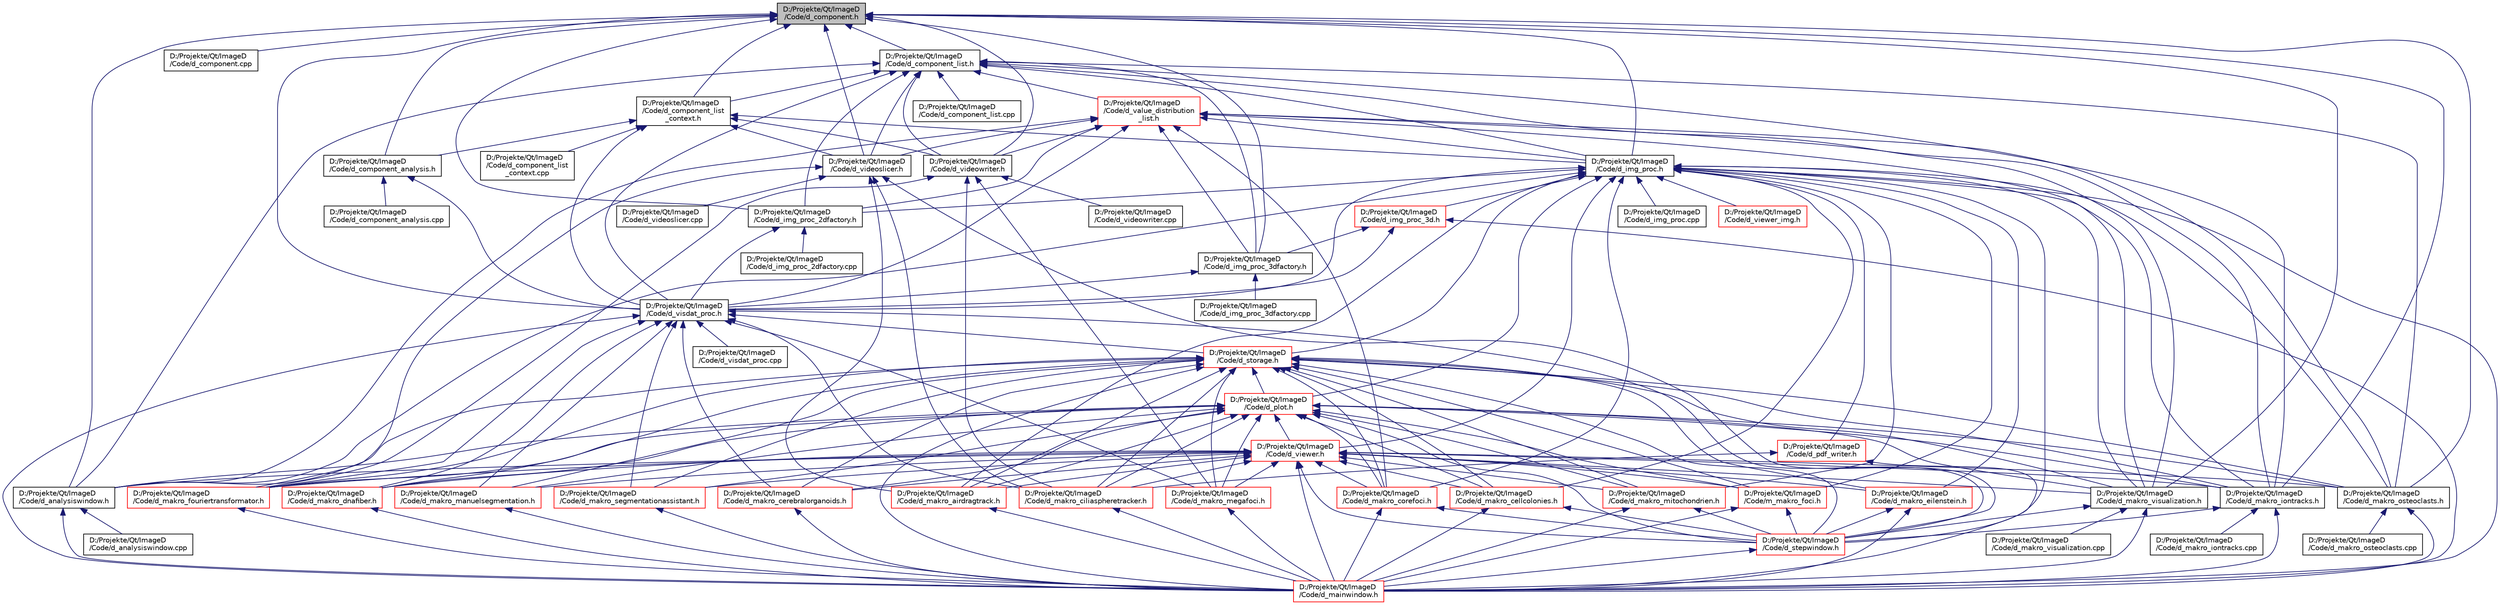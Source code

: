 digraph "D:/Projekte/Qt/ImageD/Code/d_component.h"
{
 // LATEX_PDF_SIZE
  edge [fontname="Helvetica",fontsize="10",labelfontname="Helvetica",labelfontsize="10"];
  node [fontname="Helvetica",fontsize="10",shape=record];
  Node1 [label="D:/Projekte/Qt/ImageD\l/Code/d_component.h",height=0.2,width=0.4,color="black", fillcolor="grey75", style="filled", fontcolor="black",tooltip=" "];
  Node1 -> Node2 [dir="back",color="midnightblue",fontsize="10",style="solid"];
  Node2 [label="D:/Projekte/Qt/ImageD\l/Code/d_analysiswindow.h",height=0.2,width=0.4,color="black", fillcolor="white", style="filled",URL="$d__analysiswindow_8h.html",tooltip=" "];
  Node2 -> Node3 [dir="back",color="midnightblue",fontsize="10",style="solid"];
  Node3 [label="D:/Projekte/Qt/ImageD\l/Code/d_analysiswindow.cpp",height=0.2,width=0.4,color="black", fillcolor="white", style="filled",URL="$d__analysiswindow_8cpp.html",tooltip=" "];
  Node2 -> Node4 [dir="back",color="midnightblue",fontsize="10",style="solid"];
  Node4 [label="D:/Projekte/Qt/ImageD\l/Code/d_mainwindow.h",height=0.2,width=0.4,color="red", fillcolor="white", style="filled",URL="$d__mainwindow_8h.html",tooltip=" "];
  Node1 -> Node7 [dir="back",color="midnightblue",fontsize="10",style="solid"];
  Node7 [label="D:/Projekte/Qt/ImageD\l/Code/d_component.cpp",height=0.2,width=0.4,color="black", fillcolor="white", style="filled",URL="$d__component_8cpp.html",tooltip=" "];
  Node1 -> Node8 [dir="back",color="midnightblue",fontsize="10",style="solid"];
  Node8 [label="D:/Projekte/Qt/ImageD\l/Code/d_component_analysis.h",height=0.2,width=0.4,color="black", fillcolor="white", style="filled",URL="$d__component__analysis_8h.html",tooltip=" "];
  Node8 -> Node9 [dir="back",color="midnightblue",fontsize="10",style="solid"];
  Node9 [label="D:/Projekte/Qt/ImageD\l/Code/d_component_analysis.cpp",height=0.2,width=0.4,color="black", fillcolor="white", style="filled",URL="$d__component__analysis_8cpp.html",tooltip=" "];
  Node8 -> Node10 [dir="back",color="midnightblue",fontsize="10",style="solid"];
  Node10 [label="D:/Projekte/Qt/ImageD\l/Code/d_visdat_proc.h",height=0.2,width=0.4,color="black", fillcolor="white", style="filled",URL="$d__visdat__proc_8h.html",tooltip=" "];
  Node10 -> Node4 [dir="back",color="midnightblue",fontsize="10",style="solid"];
  Node10 -> Node11 [dir="back",color="midnightblue",fontsize="10",style="solid"];
  Node11 [label="D:/Projekte/Qt/ImageD\l/Code/d_makro_cerebralorganoids.h",height=0.2,width=0.4,color="red", fillcolor="white", style="filled",URL="$d__makro__cerebralorganoids_8h.html",tooltip=" "];
  Node11 -> Node4 [dir="back",color="midnightblue",fontsize="10",style="solid"];
  Node10 -> Node13 [dir="back",color="midnightblue",fontsize="10",style="solid"];
  Node13 [label="D:/Projekte/Qt/ImageD\l/Code/d_makro_ciliaspheretracker.h",height=0.2,width=0.4,color="red", fillcolor="white", style="filled",URL="$d__makro__ciliaspheretracker_8h.html",tooltip=" "];
  Node13 -> Node4 [dir="back",color="midnightblue",fontsize="10",style="solid"];
  Node10 -> Node15 [dir="back",color="midnightblue",fontsize="10",style="solid"];
  Node15 [label="D:/Projekte/Qt/ImageD\l/Code/d_makro_dnafiber.h",height=0.2,width=0.4,color="red", fillcolor="white", style="filled",URL="$d__makro__dnafiber_8h.html",tooltip=" "];
  Node15 -> Node4 [dir="back",color="midnightblue",fontsize="10",style="solid"];
  Node10 -> Node17 [dir="back",color="midnightblue",fontsize="10",style="solid"];
  Node17 [label="D:/Projekte/Qt/ImageD\l/Code/d_makro_fouriertransformator.h",height=0.2,width=0.4,color="red", fillcolor="white", style="filled",URL="$d__makro__fouriertransformator_8h.html",tooltip=" "];
  Node17 -> Node4 [dir="back",color="midnightblue",fontsize="10",style="solid"];
  Node10 -> Node19 [dir="back",color="midnightblue",fontsize="10",style="solid"];
  Node19 [label="D:/Projekte/Qt/ImageD\l/Code/d_makro_manuelsegmentation.h",height=0.2,width=0.4,color="red", fillcolor="white", style="filled",URL="$d__makro__manuelsegmentation_8h.html",tooltip=" "];
  Node19 -> Node4 [dir="back",color="midnightblue",fontsize="10",style="solid"];
  Node10 -> Node21 [dir="back",color="midnightblue",fontsize="10",style="solid"];
  Node21 [label="D:/Projekte/Qt/ImageD\l/Code/d_makro_megafoci.h",height=0.2,width=0.4,color="red", fillcolor="white", style="filled",URL="$d__makro__megafoci_8h.html",tooltip=" "];
  Node21 -> Node4 [dir="back",color="midnightblue",fontsize="10",style="solid"];
  Node10 -> Node23 [dir="back",color="midnightblue",fontsize="10",style="solid"];
  Node23 [label="D:/Projekte/Qt/ImageD\l/Code/d_makro_segmentationassistant.h",height=0.2,width=0.4,color="red", fillcolor="white", style="filled",URL="$d__makro__segmentationassistant_8h.html",tooltip=" "];
  Node23 -> Node4 [dir="back",color="midnightblue",fontsize="10",style="solid"];
  Node10 -> Node25 [dir="back",color="midnightblue",fontsize="10",style="solid"];
  Node25 [label="D:/Projekte/Qt/ImageD\l/Code/d_stepwindow.h",height=0.2,width=0.4,color="red", fillcolor="white", style="filled",URL="$d__stepwindow_8h.html",tooltip=" "];
  Node25 -> Node4 [dir="back",color="midnightblue",fontsize="10",style="solid"];
  Node10 -> Node27 [dir="back",color="midnightblue",fontsize="10",style="solid"];
  Node27 [label="D:/Projekte/Qt/ImageD\l/Code/d_storage.h",height=0.2,width=0.4,color="red", fillcolor="white", style="filled",URL="$d__storage_8h.html",tooltip=" "];
  Node27 -> Node2 [dir="back",color="midnightblue",fontsize="10",style="solid"];
  Node27 -> Node4 [dir="back",color="midnightblue",fontsize="10",style="solid"];
  Node27 -> Node28 [dir="back",color="midnightblue",fontsize="10",style="solid"];
  Node28 [label="D:/Projekte/Qt/ImageD\l/Code/d_makro_airdragtrack.h",height=0.2,width=0.4,color="red", fillcolor="white", style="filled",URL="$d__makro__airdragtrack_8h.html",tooltip=" "];
  Node28 -> Node4 [dir="back",color="midnightblue",fontsize="10",style="solid"];
  Node27 -> Node30 [dir="back",color="midnightblue",fontsize="10",style="solid"];
  Node30 [label="D:/Projekte/Qt/ImageD\l/Code/d_makro_cellcolonies.h",height=0.2,width=0.4,color="red", fillcolor="white", style="filled",URL="$d__makro__cellcolonies_8h.html",tooltip=" "];
  Node30 -> Node4 [dir="back",color="midnightblue",fontsize="10",style="solid"];
  Node30 -> Node25 [dir="back",color="midnightblue",fontsize="10",style="solid"];
  Node27 -> Node11 [dir="back",color="midnightblue",fontsize="10",style="solid"];
  Node27 -> Node13 [dir="back",color="midnightblue",fontsize="10",style="solid"];
  Node27 -> Node32 [dir="back",color="midnightblue",fontsize="10",style="solid"];
  Node32 [label="D:/Projekte/Qt/ImageD\l/Code/d_makro_corefoci.h",height=0.2,width=0.4,color="red", fillcolor="white", style="filled",URL="$d__makro__corefoci_8h.html",tooltip=" "];
  Node32 -> Node4 [dir="back",color="midnightblue",fontsize="10",style="solid"];
  Node32 -> Node25 [dir="back",color="midnightblue",fontsize="10",style="solid"];
  Node27 -> Node15 [dir="back",color="midnightblue",fontsize="10",style="solid"];
  Node27 -> Node36 [dir="back",color="midnightblue",fontsize="10",style="solid"];
  Node36 [label="D:/Projekte/Qt/ImageD\l/Code/d_makro_eilenstein.h",height=0.2,width=0.4,color="red", fillcolor="white", style="filled",URL="$d__makro__eilenstein_8h.html",tooltip=" "];
  Node36 -> Node4 [dir="back",color="midnightblue",fontsize="10",style="solid"];
  Node36 -> Node25 [dir="back",color="midnightblue",fontsize="10",style="solid"];
  Node27 -> Node17 [dir="back",color="midnightblue",fontsize="10",style="solid"];
  Node27 -> Node38 [dir="back",color="midnightblue",fontsize="10",style="solid"];
  Node38 [label="D:/Projekte/Qt/ImageD\l/Code/d_makro_iontracks.h",height=0.2,width=0.4,color="black", fillcolor="white", style="filled",URL="$d__makro__iontracks_8h.html",tooltip=" "];
  Node38 -> Node4 [dir="back",color="midnightblue",fontsize="10",style="solid"];
  Node38 -> Node39 [dir="back",color="midnightblue",fontsize="10",style="solid"];
  Node39 [label="D:/Projekte/Qt/ImageD\l/Code/d_makro_iontracks.cpp",height=0.2,width=0.4,color="black", fillcolor="white", style="filled",URL="$d__makro__iontracks_8cpp.html",tooltip=" "];
  Node38 -> Node25 [dir="back",color="midnightblue",fontsize="10",style="solid"];
  Node27 -> Node19 [dir="back",color="midnightblue",fontsize="10",style="solid"];
  Node27 -> Node21 [dir="back",color="midnightblue",fontsize="10",style="solid"];
  Node27 -> Node40 [dir="back",color="midnightblue",fontsize="10",style="solid"];
  Node40 [label="D:/Projekte/Qt/ImageD\l/Code/d_makro_mitochondrien.h",height=0.2,width=0.4,color="red", fillcolor="white", style="filled",URL="$d__makro__mitochondrien_8h.html",tooltip=" "];
  Node40 -> Node4 [dir="back",color="midnightblue",fontsize="10",style="solid"];
  Node40 -> Node25 [dir="back",color="midnightblue",fontsize="10",style="solid"];
  Node27 -> Node42 [dir="back",color="midnightblue",fontsize="10",style="solid"];
  Node42 [label="D:/Projekte/Qt/ImageD\l/Code/d_makro_osteoclasts.h",height=0.2,width=0.4,color="black", fillcolor="white", style="filled",URL="$d__makro__osteoclasts_8h.html",tooltip=" "];
  Node42 -> Node4 [dir="back",color="midnightblue",fontsize="10",style="solid"];
  Node42 -> Node43 [dir="back",color="midnightblue",fontsize="10",style="solid"];
  Node43 [label="D:/Projekte/Qt/ImageD\l/Code/d_makro_osteoclasts.cpp",height=0.2,width=0.4,color="black", fillcolor="white", style="filled",URL="$d__makro__osteoclasts_8cpp.html",tooltip=" "];
  Node27 -> Node23 [dir="back",color="midnightblue",fontsize="10",style="solid"];
  Node27 -> Node44 [dir="back",color="midnightblue",fontsize="10",style="solid"];
  Node44 [label="D:/Projekte/Qt/ImageD\l/Code/d_makro_visualization.h",height=0.2,width=0.4,color="black", fillcolor="white", style="filled",URL="$d__makro__visualization_8h.html",tooltip=" "];
  Node44 -> Node4 [dir="back",color="midnightblue",fontsize="10",style="solid"];
  Node44 -> Node45 [dir="back",color="midnightblue",fontsize="10",style="solid"];
  Node45 [label="D:/Projekte/Qt/ImageD\l/Code/d_makro_visualization.cpp",height=0.2,width=0.4,color="black", fillcolor="white", style="filled",URL="$d__makro__visualization_8cpp.html",tooltip=" "];
  Node44 -> Node25 [dir="back",color="midnightblue",fontsize="10",style="solid"];
  Node27 -> Node46 [dir="back",color="midnightblue",fontsize="10",style="solid"];
  Node46 [label="D:/Projekte/Qt/ImageD\l/Code/d_plot.h",height=0.2,width=0.4,color="red", fillcolor="white", style="filled",URL="$d__plot_8h.html",tooltip=" "];
  Node46 -> Node2 [dir="back",color="midnightblue",fontsize="10",style="solid"];
  Node46 -> Node28 [dir="back",color="midnightblue",fontsize="10",style="solid"];
  Node46 -> Node30 [dir="back",color="midnightblue",fontsize="10",style="solid"];
  Node46 -> Node11 [dir="back",color="midnightblue",fontsize="10",style="solid"];
  Node46 -> Node13 [dir="back",color="midnightblue",fontsize="10",style="solid"];
  Node46 -> Node32 [dir="back",color="midnightblue",fontsize="10",style="solid"];
  Node46 -> Node15 [dir="back",color="midnightblue",fontsize="10",style="solid"];
  Node46 -> Node17 [dir="back",color="midnightblue",fontsize="10",style="solid"];
  Node46 -> Node38 [dir="back",color="midnightblue",fontsize="10",style="solid"];
  Node46 -> Node19 [dir="back",color="midnightblue",fontsize="10",style="solid"];
  Node46 -> Node21 [dir="back",color="midnightblue",fontsize="10",style="solid"];
  Node46 -> Node40 [dir="back",color="midnightblue",fontsize="10",style="solid"];
  Node46 -> Node42 [dir="back",color="midnightblue",fontsize="10",style="solid"];
  Node46 -> Node23 [dir="back",color="midnightblue",fontsize="10",style="solid"];
  Node46 -> Node44 [dir="back",color="midnightblue",fontsize="10",style="solid"];
  Node46 -> Node25 [dir="back",color="midnightblue",fontsize="10",style="solid"];
  Node46 -> Node50 [dir="back",color="midnightblue",fontsize="10",style="solid"];
  Node50 [label="D:/Projekte/Qt/ImageD\l/Code/d_viewer.h",height=0.2,width=0.4,color="red", fillcolor="white", style="filled",URL="$d__viewer_8h.html",tooltip=" "];
  Node50 -> Node2 [dir="back",color="midnightblue",fontsize="10",style="solid"];
  Node50 -> Node4 [dir="back",color="midnightblue",fontsize="10",style="solid"];
  Node50 -> Node28 [dir="back",color="midnightblue",fontsize="10",style="solid"];
  Node50 -> Node30 [dir="back",color="midnightblue",fontsize="10",style="solid"];
  Node50 -> Node11 [dir="back",color="midnightblue",fontsize="10",style="solid"];
  Node50 -> Node13 [dir="back",color="midnightblue",fontsize="10",style="solid"];
  Node50 -> Node32 [dir="back",color="midnightblue",fontsize="10",style="solid"];
  Node50 -> Node15 [dir="back",color="midnightblue",fontsize="10",style="solid"];
  Node50 -> Node36 [dir="back",color="midnightblue",fontsize="10",style="solid"];
  Node50 -> Node17 [dir="back",color="midnightblue",fontsize="10",style="solid"];
  Node50 -> Node38 [dir="back",color="midnightblue",fontsize="10",style="solid"];
  Node50 -> Node19 [dir="back",color="midnightblue",fontsize="10",style="solid"];
  Node50 -> Node21 [dir="back",color="midnightblue",fontsize="10",style="solid"];
  Node50 -> Node40 [dir="back",color="midnightblue",fontsize="10",style="solid"];
  Node50 -> Node42 [dir="back",color="midnightblue",fontsize="10",style="solid"];
  Node50 -> Node23 [dir="back",color="midnightblue",fontsize="10",style="solid"];
  Node50 -> Node44 [dir="back",color="midnightblue",fontsize="10",style="solid"];
  Node50 -> Node25 [dir="back",color="midnightblue",fontsize="10",style="solid"];
  Node50 -> Node52 [dir="back",color="midnightblue",fontsize="10",style="solid"];
  Node52 [label="D:/Projekte/Qt/ImageD\l/Code/m_makro_foci.h",height=0.2,width=0.4,color="red", fillcolor="white", style="filled",URL="$m__makro__foci_8h.html",tooltip=" "];
  Node52 -> Node4 [dir="back",color="midnightblue",fontsize="10",style="solid"];
  Node52 -> Node25 [dir="back",color="midnightblue",fontsize="10",style="solid"];
  Node46 -> Node52 [dir="back",color="midnightblue",fontsize="10",style="solid"];
  Node27 -> Node25 [dir="back",color="midnightblue",fontsize="10",style="solid"];
  Node27 -> Node52 [dir="back",color="midnightblue",fontsize="10",style="solid"];
  Node10 -> Node59 [dir="back",color="midnightblue",fontsize="10",style="solid"];
  Node59 [label="D:/Projekte/Qt/ImageD\l/Code/d_visdat_proc.cpp",height=0.2,width=0.4,color="black", fillcolor="white", style="filled",URL="$d__visdat__proc_8cpp.html",tooltip=" "];
  Node1 -> Node60 [dir="back",color="midnightblue",fontsize="10",style="solid"];
  Node60 [label="D:/Projekte/Qt/ImageD\l/Code/d_component_list.h",height=0.2,width=0.4,color="black", fillcolor="white", style="filled",URL="$d__component__list_8h.html",tooltip=" "];
  Node60 -> Node2 [dir="back",color="midnightblue",fontsize="10",style="solid"];
  Node60 -> Node61 [dir="back",color="midnightblue",fontsize="10",style="solid"];
  Node61 [label="D:/Projekte/Qt/ImageD\l/Code/d_component_list.cpp",height=0.2,width=0.4,color="black", fillcolor="white", style="filled",URL="$d__component__list_8cpp.html",tooltip=" "];
  Node60 -> Node62 [dir="back",color="midnightblue",fontsize="10",style="solid"];
  Node62 [label="D:/Projekte/Qt/ImageD\l/Code/d_component_list\l_context.h",height=0.2,width=0.4,color="black", fillcolor="white", style="filled",URL="$d__component__list__context_8h.html",tooltip=" "];
  Node62 -> Node8 [dir="back",color="midnightblue",fontsize="10",style="solid"];
  Node62 -> Node63 [dir="back",color="midnightblue",fontsize="10",style="solid"];
  Node63 [label="D:/Projekte/Qt/ImageD\l/Code/d_component_list\l_context.cpp",height=0.2,width=0.4,color="black", fillcolor="white", style="filled",URL="$d__component__list__context_8cpp.html",tooltip=" "];
  Node62 -> Node64 [dir="back",color="midnightblue",fontsize="10",style="solid"];
  Node64 [label="D:/Projekte/Qt/ImageD\l/Code/d_img_proc.h",height=0.2,width=0.4,color="black", fillcolor="white", style="filled",URL="$d__img__proc_8h.html",tooltip=" "];
  Node64 -> Node2 [dir="back",color="midnightblue",fontsize="10",style="solid"];
  Node64 -> Node65 [dir="back",color="midnightblue",fontsize="10",style="solid"];
  Node65 [label="D:/Projekte/Qt/ImageD\l/Code/d_img_proc.cpp",height=0.2,width=0.4,color="black", fillcolor="white", style="filled",URL="$d__img__proc_8cpp.html",tooltip=" "];
  Node64 -> Node66 [dir="back",color="midnightblue",fontsize="10",style="solid"];
  Node66 [label="D:/Projekte/Qt/ImageD\l/Code/d_img_proc_2dfactory.h",height=0.2,width=0.4,color="black", fillcolor="white", style="filled",URL="$d__img__proc__2dfactory_8h.html",tooltip=" "];
  Node66 -> Node67 [dir="back",color="midnightblue",fontsize="10",style="solid"];
  Node67 [label="D:/Projekte/Qt/ImageD\l/Code/d_img_proc_2dfactory.cpp",height=0.2,width=0.4,color="black", fillcolor="white", style="filled",URL="$d__img__proc__2dfactory_8cpp.html",tooltip=" "];
  Node66 -> Node10 [dir="back",color="midnightblue",fontsize="10",style="solid"];
  Node64 -> Node68 [dir="back",color="midnightblue",fontsize="10",style="solid"];
  Node68 [label="D:/Projekte/Qt/ImageD\l/Code/d_img_proc_3d.h",height=0.2,width=0.4,color="red", fillcolor="white", style="filled",URL="$d__img__proc__3d_8h.html",tooltip=" "];
  Node68 -> Node70 [dir="back",color="midnightblue",fontsize="10",style="solid"];
  Node70 [label="D:/Projekte/Qt/ImageD\l/Code/d_img_proc_3dfactory.h",height=0.2,width=0.4,color="black", fillcolor="white", style="filled",URL="$d__img__proc__3dfactory_8h.html",tooltip=" "];
  Node70 -> Node71 [dir="back",color="midnightblue",fontsize="10",style="solid"];
  Node71 [label="D:/Projekte/Qt/ImageD\l/Code/d_img_proc_3dfactory.cpp",height=0.2,width=0.4,color="black", fillcolor="white", style="filled",URL="$d__img__proc__3dfactory_8cpp.html",tooltip=" "];
  Node70 -> Node10 [dir="back",color="midnightblue",fontsize="10",style="solid"];
  Node68 -> Node4 [dir="back",color="midnightblue",fontsize="10",style="solid"];
  Node68 -> Node10 [dir="back",color="midnightblue",fontsize="10",style="solid"];
  Node64 -> Node4 [dir="back",color="midnightblue",fontsize="10",style="solid"];
  Node64 -> Node28 [dir="back",color="midnightblue",fontsize="10",style="solid"];
  Node64 -> Node30 [dir="back",color="midnightblue",fontsize="10",style="solid"];
  Node64 -> Node32 [dir="back",color="midnightblue",fontsize="10",style="solid"];
  Node64 -> Node36 [dir="back",color="midnightblue",fontsize="10",style="solid"];
  Node64 -> Node38 [dir="back",color="midnightblue",fontsize="10",style="solid"];
  Node64 -> Node40 [dir="back",color="midnightblue",fontsize="10",style="solid"];
  Node64 -> Node42 [dir="back",color="midnightblue",fontsize="10",style="solid"];
  Node64 -> Node44 [dir="back",color="midnightblue",fontsize="10",style="solid"];
  Node64 -> Node72 [dir="back",color="midnightblue",fontsize="10",style="solid"];
  Node72 [label="D:/Projekte/Qt/ImageD\l/Code/d_pdf_writer.h",height=0.2,width=0.4,color="red", fillcolor="white", style="filled",URL="$d__pdf__writer_8h.html",tooltip=" "];
  Node72 -> Node4 [dir="back",color="midnightblue",fontsize="10",style="solid"];
  Node72 -> Node13 [dir="back",color="midnightblue",fontsize="10",style="solid"];
  Node64 -> Node46 [dir="back",color="midnightblue",fontsize="10",style="solid"];
  Node64 -> Node25 [dir="back",color="midnightblue",fontsize="10",style="solid"];
  Node64 -> Node27 [dir="back",color="midnightblue",fontsize="10",style="solid"];
  Node64 -> Node50 [dir="back",color="midnightblue",fontsize="10",style="solid"];
  Node64 -> Node74 [dir="back",color="midnightblue",fontsize="10",style="solid"];
  Node74 [label="D:/Projekte/Qt/ImageD\l/Code/d_viewer_img.h",height=0.2,width=0.4,color="red", fillcolor="white", style="filled",URL="$d__viewer__img_8h.html",tooltip=" "];
  Node64 -> Node10 [dir="back",color="midnightblue",fontsize="10",style="solid"];
  Node64 -> Node52 [dir="back",color="midnightblue",fontsize="10",style="solid"];
  Node62 -> Node76 [dir="back",color="midnightblue",fontsize="10",style="solid"];
  Node76 [label="D:/Projekte/Qt/ImageD\l/Code/d_videoslicer.h",height=0.2,width=0.4,color="black", fillcolor="white", style="filled",URL="$d__videoslicer_8h.html",tooltip=" "];
  Node76 -> Node28 [dir="back",color="midnightblue",fontsize="10",style="solid"];
  Node76 -> Node13 [dir="back",color="midnightblue",fontsize="10",style="solid"];
  Node76 -> Node17 [dir="back",color="midnightblue",fontsize="10",style="solid"];
  Node76 -> Node25 [dir="back",color="midnightblue",fontsize="10",style="solid"];
  Node76 -> Node77 [dir="back",color="midnightblue",fontsize="10",style="solid"];
  Node77 [label="D:/Projekte/Qt/ImageD\l/Code/d_videoslicer.cpp",height=0.2,width=0.4,color="black", fillcolor="white", style="filled",URL="$d__videoslicer_8cpp.html",tooltip=" "];
  Node62 -> Node78 [dir="back",color="midnightblue",fontsize="10",style="solid"];
  Node78 [label="D:/Projekte/Qt/ImageD\l/Code/d_videowriter.h",height=0.2,width=0.4,color="black", fillcolor="white", style="filled",URL="$d__videowriter_8h.html",tooltip=" "];
  Node78 -> Node13 [dir="back",color="midnightblue",fontsize="10",style="solid"];
  Node78 -> Node17 [dir="back",color="midnightblue",fontsize="10",style="solid"];
  Node78 -> Node21 [dir="back",color="midnightblue",fontsize="10",style="solid"];
  Node78 -> Node79 [dir="back",color="midnightblue",fontsize="10",style="solid"];
  Node79 [label="D:/Projekte/Qt/ImageD\l/Code/d_videowriter.cpp",height=0.2,width=0.4,color="black", fillcolor="white", style="filled",URL="$d__videowriter_8cpp.html",tooltip=" "];
  Node62 -> Node10 [dir="back",color="midnightblue",fontsize="10",style="solid"];
  Node60 -> Node64 [dir="back",color="midnightblue",fontsize="10",style="solid"];
  Node60 -> Node66 [dir="back",color="midnightblue",fontsize="10",style="solid"];
  Node60 -> Node70 [dir="back",color="midnightblue",fontsize="10",style="solid"];
  Node60 -> Node38 [dir="back",color="midnightblue",fontsize="10",style="solid"];
  Node60 -> Node42 [dir="back",color="midnightblue",fontsize="10",style="solid"];
  Node60 -> Node44 [dir="back",color="midnightblue",fontsize="10",style="solid"];
  Node60 -> Node80 [dir="back",color="midnightblue",fontsize="10",style="solid"];
  Node80 [label="D:/Projekte/Qt/ImageD\l/Code/d_value_distribution\l_list.h",height=0.2,width=0.4,color="red", fillcolor="white", style="filled",URL="$d__value__distribution__list_8h.html",tooltip=" "];
  Node80 -> Node2 [dir="back",color="midnightblue",fontsize="10",style="solid"];
  Node80 -> Node64 [dir="back",color="midnightblue",fontsize="10",style="solid"];
  Node80 -> Node66 [dir="back",color="midnightblue",fontsize="10",style="solid"];
  Node80 -> Node70 [dir="back",color="midnightblue",fontsize="10",style="solid"];
  Node80 -> Node32 [dir="back",color="midnightblue",fontsize="10",style="solid"];
  Node80 -> Node38 [dir="back",color="midnightblue",fontsize="10",style="solid"];
  Node80 -> Node42 [dir="back",color="midnightblue",fontsize="10",style="solid"];
  Node80 -> Node44 [dir="back",color="midnightblue",fontsize="10",style="solid"];
  Node80 -> Node76 [dir="back",color="midnightblue",fontsize="10",style="solid"];
  Node80 -> Node78 [dir="back",color="midnightblue",fontsize="10",style="solid"];
  Node80 -> Node10 [dir="back",color="midnightblue",fontsize="10",style="solid"];
  Node60 -> Node76 [dir="back",color="midnightblue",fontsize="10",style="solid"];
  Node60 -> Node78 [dir="back",color="midnightblue",fontsize="10",style="solid"];
  Node60 -> Node10 [dir="back",color="midnightblue",fontsize="10",style="solid"];
  Node1 -> Node62 [dir="back",color="midnightblue",fontsize="10",style="solid"];
  Node1 -> Node64 [dir="back",color="midnightblue",fontsize="10",style="solid"];
  Node1 -> Node66 [dir="back",color="midnightblue",fontsize="10",style="solid"];
  Node1 -> Node70 [dir="back",color="midnightblue",fontsize="10",style="solid"];
  Node1 -> Node38 [dir="back",color="midnightblue",fontsize="10",style="solid"];
  Node1 -> Node42 [dir="back",color="midnightblue",fontsize="10",style="solid"];
  Node1 -> Node44 [dir="back",color="midnightblue",fontsize="10",style="solid"];
  Node1 -> Node76 [dir="back",color="midnightblue",fontsize="10",style="solid"];
  Node1 -> Node78 [dir="back",color="midnightblue",fontsize="10",style="solid"];
  Node1 -> Node10 [dir="back",color="midnightblue",fontsize="10",style="solid"];
}
